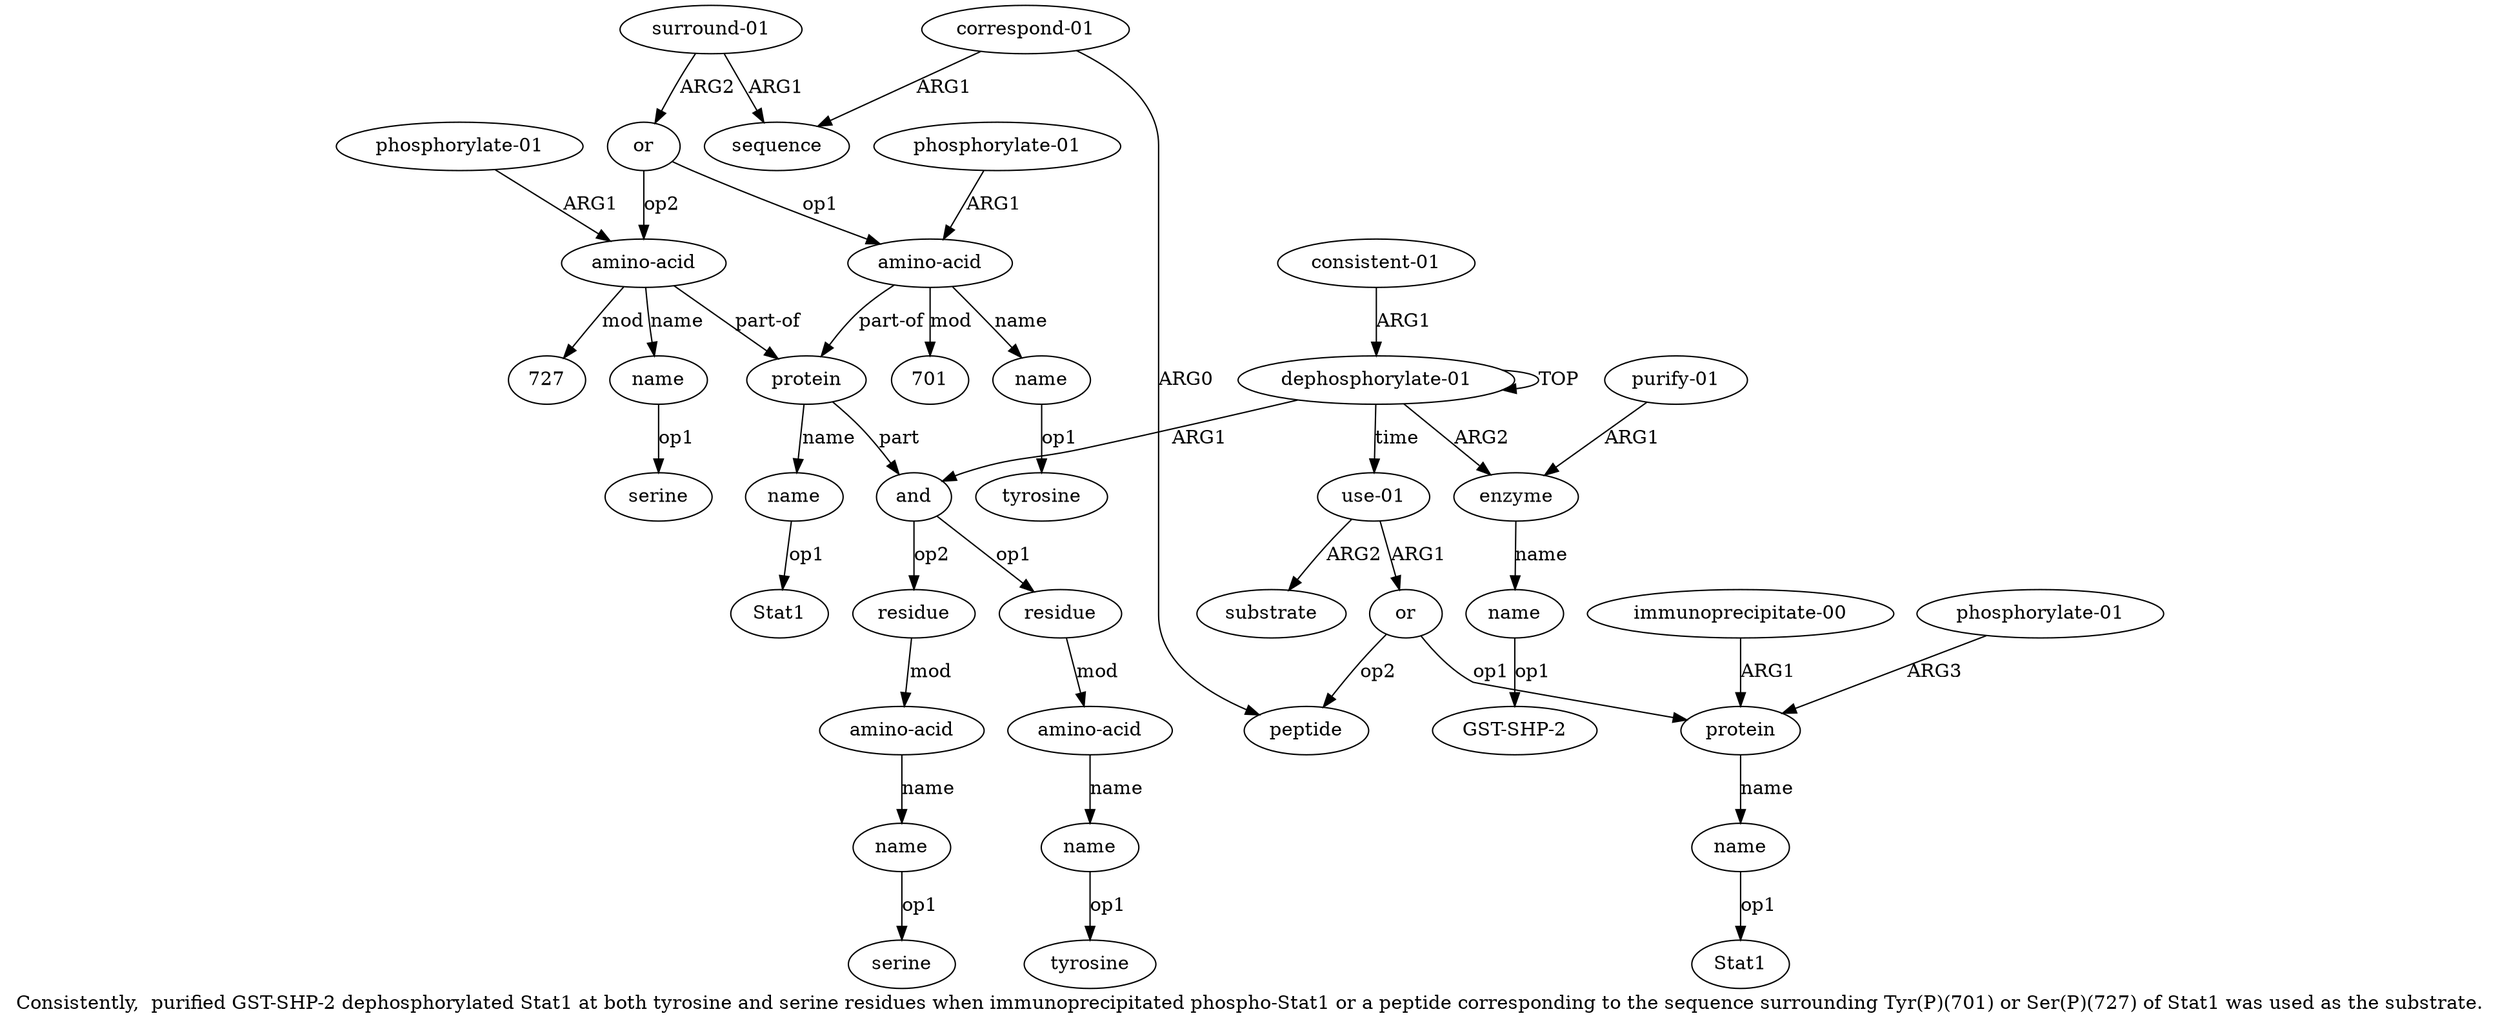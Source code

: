 digraph  {
	graph [label="Consistently,  purified GST-SHP-2 dephosphorylated Stat1 at both tyrosine and serine residues when immunoprecipitated phospho-Stat1 \
or a peptide corresponding to the sequence surrounding Tyr(P)(701) or Ser(P)(727) of Stat1 was used as the substrate."];
	node [label="\N"];
	a20	 [color=black,
		gold_ind=20,
		gold_label="correspond-01",
		label="correspond-01",
		test_ind=20,
		test_label="correspond-01"];
	a21	 [color=black,
		gold_ind=21,
		gold_label=sequence,
		label=sequence,
		test_ind=21,
		test_label=sequence];
	a20 -> a21 [key=0,
	color=black,
	gold_label=ARG1,
	label=ARG1,
	test_label=ARG1];
a19 [color=black,
	gold_ind=19,
	gold_label=peptide,
	label=peptide,
	test_ind=19,
	test_label=peptide];
a20 -> a19 [key=0,
color=black,
gold_label=ARG0,
label=ARG0,
test_label=ARG0];
a22 [color=black,
gold_ind=22,
gold_label="surround-01",
label="surround-01",
test_ind=22,
test_label="surround-01"];
a22 -> a21 [key=0,
color=black,
gold_label=ARG1,
label=ARG1,
test_label=ARG1];
a23 [color=black,
gold_ind=23,
gold_label=or,
label=or,
test_ind=23,
test_label=or];
a22 -> a23 [key=0,
color=black,
gold_label=ARG2,
label=ARG2,
test_label=ARG2];
a24 [color=black,
gold_ind=24,
gold_label="amino-acid",
label="amino-acid",
test_ind=24,
test_label="amino-acid"];
a23 -> a24 [key=0,
color=black,
gold_label=op1,
label=op1,
test_label=op1];
a27 [color=black,
gold_ind=27,
gold_label="amino-acid",
label="amino-acid",
test_ind=27,
test_label="amino-acid"];
a23 -> a27 [key=0,
color=black,
gold_label=op2,
label=op2,
test_label=op2];
a25 [color=black,
gold_ind=25,
gold_label=name,
label=name,
test_ind=25,
test_label=name];
a24 -> a25 [key=0,
color=black,
gold_label=name,
label=name,
test_label=name];
a8 [color=black,
gold_ind=8,
gold_label=protein,
label=protein,
test_ind=8,
test_label=protein];
a24 -> a8 [key=0,
color=black,
gold_label="part-of",
label="part-of",
test_label="part-of"];
"a24 701" [color=black,
gold_ind=-1,
gold_label=701,
label=701,
test_ind=-1,
test_label=701];
a24 -> "a24 701" [key=0,
color=black,
gold_label=mod,
label=mod,
test_label=mod];
"a25 tyrosine" [color=black,
gold_ind=-1,
gold_label=tyrosine,
label=tyrosine,
test_ind=-1,
test_label=tyrosine];
a25 -> "a25 tyrosine" [key=0,
color=black,
gold_label=op1,
label=op1,
test_label=op1];
a26 [color=black,
gold_ind=26,
gold_label="phosphorylate-01",
label="phosphorylate-01",
test_ind=26,
test_label="phosphorylate-01"];
a26 -> a24 [key=0,
color=black,
gold_label=ARG1,
label=ARG1,
test_label=ARG1];
a28 [color=black,
gold_ind=28,
gold_label=name,
label=name,
test_ind=28,
test_label=name];
a27 -> a28 [key=0,
color=black,
gold_label=name,
label=name,
test_label=name];
"a27 727" [color=black,
gold_ind=-1,
gold_label=727,
label=727,
test_ind=-1,
test_label=727];
a27 -> "a27 727" [key=0,
color=black,
gold_label=mod,
label=mod,
test_label=mod];
a27 -> a8 [key=0,
color=black,
gold_label="part-of",
label="part-of",
test_label="part-of"];
"a28 serine" [color=black,
gold_ind=-1,
gold_label=serine,
label=serine,
test_ind=-1,
test_label=serine];
a28 -> "a28 serine" [key=0,
color=black,
gold_label=op1,
label=op1,
test_label=op1];
a29 [color=black,
gold_ind=29,
gold_label="phosphorylate-01",
label="phosphorylate-01",
test_ind=29,
test_label="phosphorylate-01"];
a29 -> a27 [key=0,
color=black,
gold_label=ARG1,
label=ARG1,
test_label=ARG1];
a31 [color=black,
gold_ind=31,
gold_label="consistent-01",
label="consistent-01",
test_ind=31,
test_label="consistent-01"];
a0 [color=black,
gold_ind=0,
gold_label="dephosphorylate-01",
label="dephosphorylate-01",
test_ind=0,
test_label="dephosphorylate-01"];
a31 -> a0 [key=0,
color=black,
gold_label=ARG1,
label=ARG1,
test_label=ARG1];
a30 [color=black,
gold_ind=30,
gold_label=substrate,
label=substrate,
test_ind=30,
test_label=substrate];
"a9 Stat1" [color=black,
gold_ind=-1,
gold_label=Stat1,
label=Stat1,
test_ind=-1,
test_label=Stat1];
"a7 serine" [color=black,
gold_ind=-1,
gold_label=serine,
label=serine,
test_ind=-1,
test_label=serine];
"a4 tyrosine" [color=black,
gold_ind=-1,
gold_label=tyrosine,
label=tyrosine,
test_ind=-1,
test_label=tyrosine];
"a11 GST-SHP-2" [color=black,
gold_ind=-1,
gold_label="GST-SHP-2",
label="GST-SHP-2",
test_ind=-1,
test_label="GST-SHP-2"];
a15 [color=black,
gold_ind=15,
gold_label=protein,
label=protein,
test_ind=15,
test_label=protein];
a16 [color=black,
gold_ind=16,
gold_label=name,
label=name,
test_ind=16,
test_label=name];
a15 -> a16 [key=0,
color=black,
gold_label=name,
label=name,
test_label=name];
a14 [color=black,
gold_ind=14,
gold_label=or,
label=or,
test_ind=14,
test_label=or];
a14 -> a15 [key=0,
color=black,
gold_label=op1,
label=op1,
test_label=op1];
a14 -> a19 [key=0,
color=black,
gold_label=op2,
label=op2,
test_label=op2];
a17 [color=black,
gold_ind=17,
gold_label="immunoprecipitate-00",
label="immunoprecipitate-00",
test_ind=17,
test_label="immunoprecipitate-00"];
a17 -> a15 [key=0,
color=black,
gold_label=ARG1,
label=ARG1,
test_label=ARG1];
"a16 Stat1" [color=black,
gold_ind=-1,
gold_label=Stat1,
label=Stat1,
test_ind=-1,
test_label=Stat1];
a16 -> "a16 Stat1" [key=0,
color=black,
gold_label=op1,
label=op1,
test_label=op1];
a11 [color=black,
gold_ind=11,
gold_label=name,
label=name,
test_ind=11,
test_label=name];
a11 -> "a11 GST-SHP-2" [key=0,
color=black,
gold_label=op1,
label=op1,
test_label=op1];
a10 [color=black,
gold_ind=10,
gold_label=enzyme,
label=enzyme,
test_ind=10,
test_label=enzyme];
a10 -> a11 [key=0,
color=black,
gold_label=name,
label=name,
test_label=name];
a13 [color=black,
gold_ind=13,
gold_label="use-01",
label="use-01",
test_ind=13,
test_label="use-01"];
a13 -> a30 [key=0,
color=black,
gold_label=ARG2,
label=ARG2,
test_label=ARG2];
a13 -> a14 [key=0,
color=black,
gold_label=ARG1,
label=ARG1,
test_label=ARG1];
a12 [color=black,
gold_ind=12,
gold_label="purify-01",
label="purify-01",
test_ind=12,
test_label="purify-01"];
a12 -> a10 [key=0,
color=black,
gold_label=ARG1,
label=ARG1,
test_label=ARG1];
a18 [color=black,
gold_ind=18,
gold_label="phosphorylate-01",
label="phosphorylate-01",
test_ind=18,
test_label="phosphorylate-01"];
a18 -> a15 [key=0,
color=black,
gold_label=ARG3,
label=ARG3,
test_label=ARG3];
a1 [color=black,
gold_ind=1,
gold_label=and,
label=and,
test_ind=1,
test_label=and];
a2 [color=black,
gold_ind=2,
gold_label=residue,
label=residue,
test_ind=2,
test_label=residue];
a1 -> a2 [key=0,
color=black,
gold_label=op1,
label=op1,
test_label=op1];
a5 [color=black,
gold_ind=5,
gold_label=residue,
label=residue,
test_ind=5,
test_label=residue];
a1 -> a5 [key=0,
color=black,
gold_label=op2,
label=op2,
test_label=op2];
a0 -> a10 [key=0,
color=black,
gold_label=ARG2,
label=ARG2,
test_label=ARG2];
a0 -> a13 [key=0,
color=black,
gold_label=time,
label=time,
test_label=time];
a0 -> a1 [key=0,
color=black,
gold_label=ARG1,
label=ARG1,
test_label=ARG1];
a0 -> a0 [key=0,
color=black,
gold_label=TOP,
label=TOP,
test_label=TOP];
a3 [color=black,
gold_ind=3,
gold_label="amino-acid",
label="amino-acid",
test_ind=3,
test_label="amino-acid"];
a4 [color=black,
gold_ind=4,
gold_label=name,
label=name,
test_ind=4,
test_label=name];
a3 -> a4 [key=0,
color=black,
gold_label=name,
label=name,
test_label=name];
a2 -> a3 [key=0,
color=black,
gold_label=mod,
label=mod,
test_label=mod];
a6 [color=black,
gold_ind=6,
gold_label="amino-acid",
label="amino-acid",
test_ind=6,
test_label="amino-acid"];
a5 -> a6 [key=0,
color=black,
gold_label=mod,
label=mod,
test_label=mod];
a4 -> "a4 tyrosine" [key=0,
color=black,
gold_label=op1,
label=op1,
test_label=op1];
a7 [color=black,
gold_ind=7,
gold_label=name,
label=name,
test_ind=7,
test_label=name];
a7 -> "a7 serine" [key=0,
color=black,
gold_label=op1,
label=op1,
test_label=op1];
a6 -> a7 [key=0,
color=black,
gold_label=name,
label=name,
test_label=name];
a9 [color=black,
gold_ind=9,
gold_label=name,
label=name,
test_ind=9,
test_label=name];
a9 -> "a9 Stat1" [key=0,
color=black,
gold_label=op1,
label=op1,
test_label=op1];
a8 -> a1 [key=0,
color=black,
gold_label=part,
label=part,
test_label=part];
a8 -> a9 [key=0,
color=black,
gold_label=name,
label=name,
test_label=name];
}
